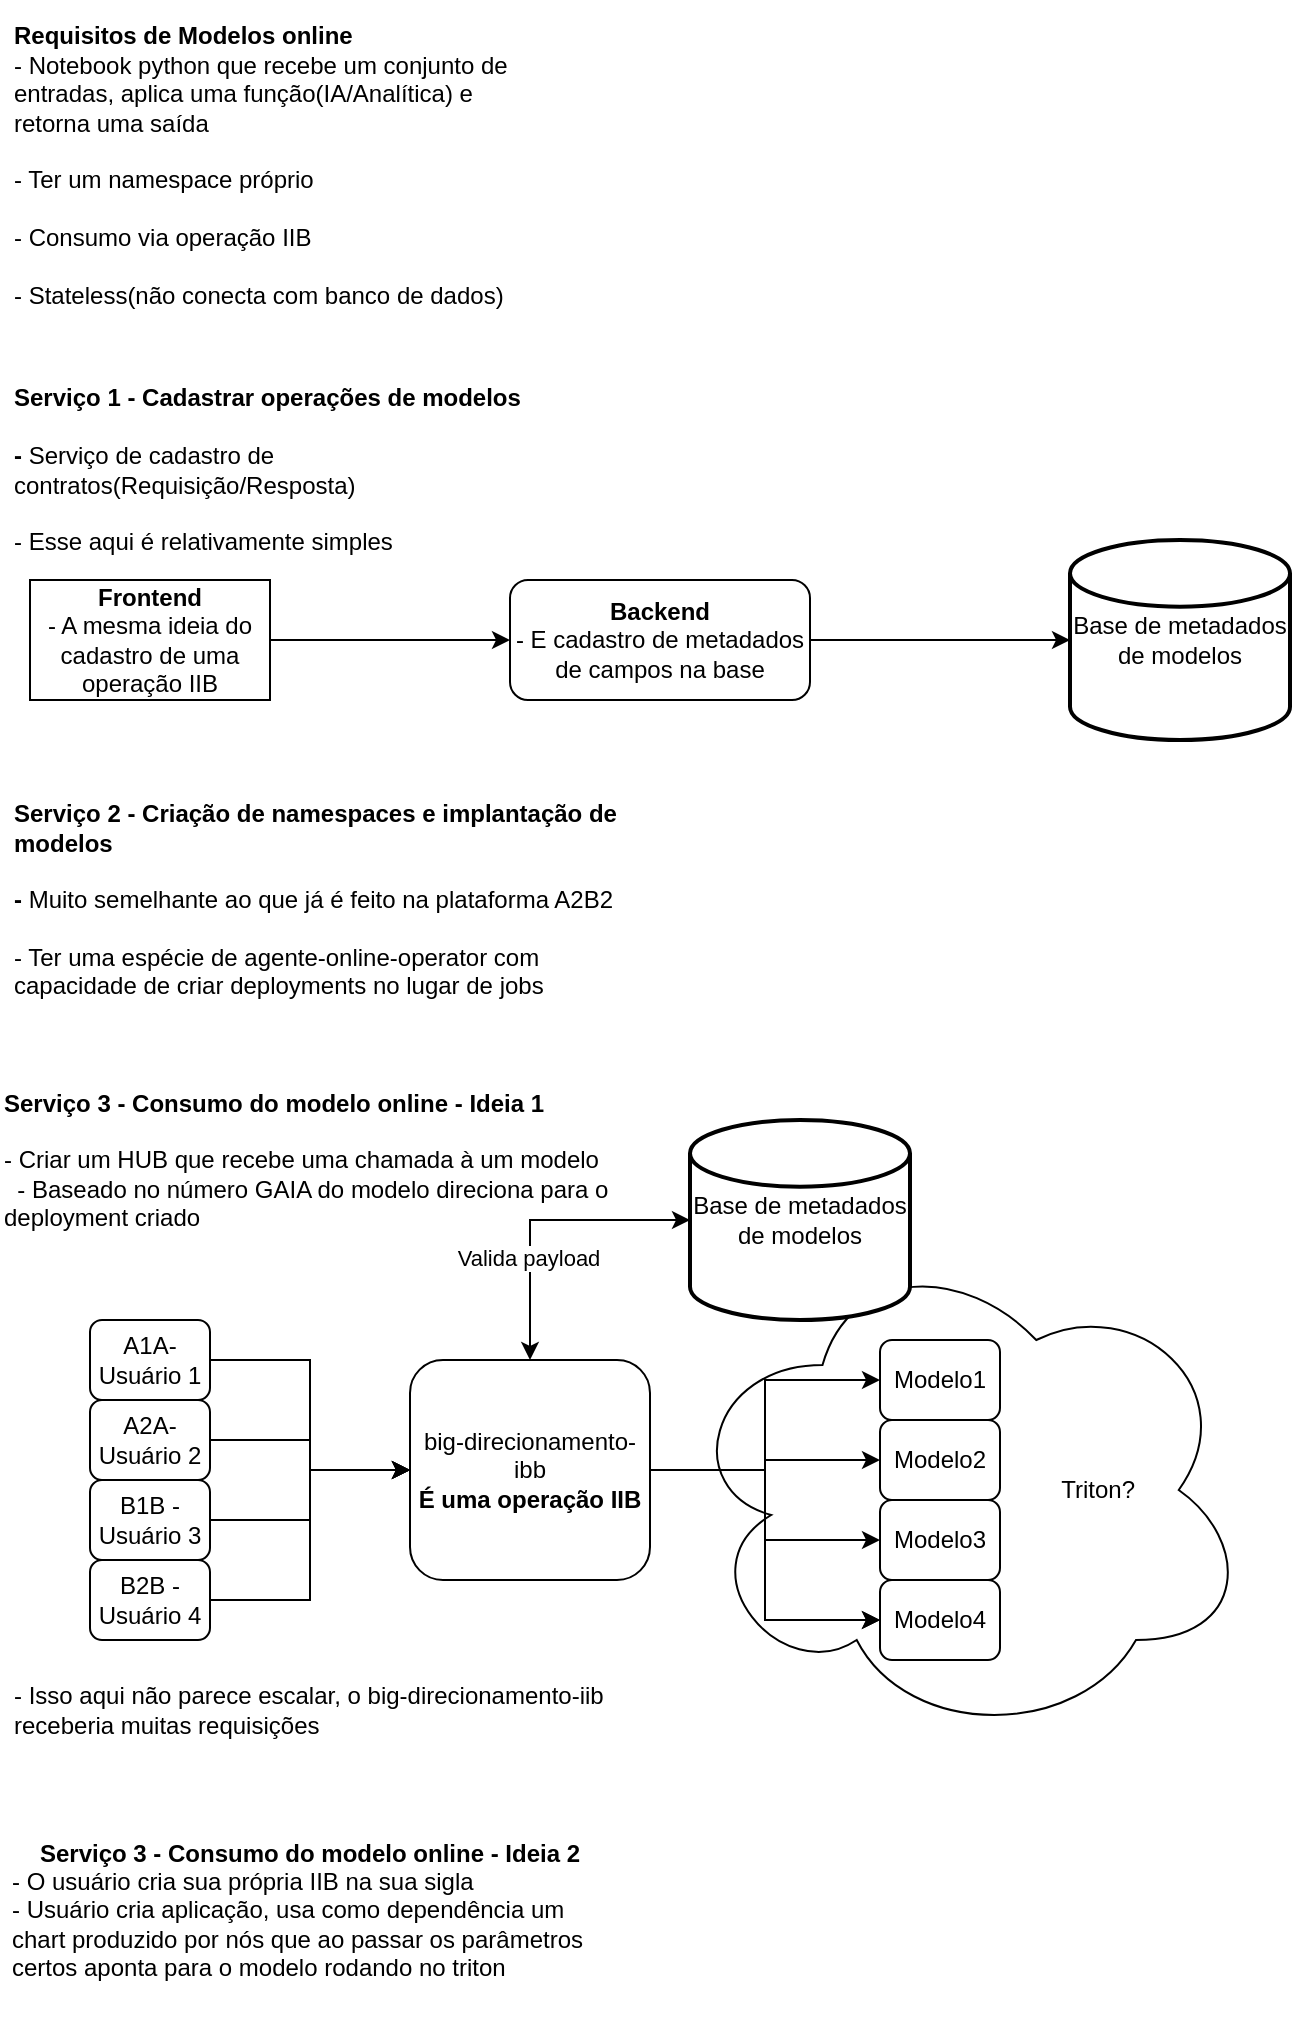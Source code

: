 <mxfile version="26.0.5">
  <diagram name="Page-1" id="F6BhM53N_ITtsMdzpP2n">
    <mxGraphModel dx="2045" dy="615" grid="1" gridSize="10" guides="1" tooltips="1" connect="1" arrows="1" fold="1" page="1" pageScale="1" pageWidth="850" pageHeight="1100" math="0" shadow="0">
      <root>
        <mxCell id="0" />
        <mxCell id="1" parent="0" />
        <mxCell id="OAvGSqqMQwYdZcl9DCns-47" value="&amp;nbsp; &amp;nbsp; &amp;nbsp; &amp;nbsp; &amp;nbsp; &amp;nbsp; &amp;nbsp; &amp;nbsp; &amp;nbsp; &amp;nbsp; &amp;nbsp; &amp;nbsp; &amp;nbsp; &amp;nbsp; &amp;nbsp; &amp;nbsp; &amp;nbsp; &amp;nbsp; &amp;nbsp; &amp;nbsp; Triton?" style="ellipse;shape=cloud;whiteSpace=wrap;html=1;" vertex="1" parent="1">
          <mxGeometry x="325" y="650" width="285" height="250" as="geometry" />
        </mxCell>
        <mxCell id="OAvGSqqMQwYdZcl9DCns-3" value="&lt;b&gt;Requisitos de Modelos online&lt;/b&gt;&lt;div&gt;- Notebook python que recebe um conjunto de entradas, aplica uma função(IA/Analítica) e retorna uma saída&lt;br&gt;&lt;br&gt;&lt;/div&gt;&lt;div&gt;- Ter um namespace próprio&lt;br&gt;&lt;br&gt;&lt;/div&gt;&lt;div&gt;- Consumo via operação IIB&lt;/div&gt;&lt;div&gt;&lt;br&gt;&lt;/div&gt;&lt;div&gt;- Stateless(não conecta com banco de dados)&lt;div style=&quot;&quot;&gt;&lt;br&gt;&lt;/div&gt;&lt;/div&gt;" style="text;html=1;align=left;verticalAlign=middle;whiteSpace=wrap;rounded=0;" vertex="1" parent="1">
          <mxGeometry x="-10" y="30" width="250" height="180" as="geometry" />
        </mxCell>
        <mxCell id="OAvGSqqMQwYdZcl9DCns-9" style="edgeStyle=orthogonalEdgeStyle;rounded=0;orthogonalLoop=1;jettySize=auto;html=1;entryX=0;entryY=0.5;entryDx=0;entryDy=0;" edge="1" parent="1" source="OAvGSqqMQwYdZcl9DCns-4" target="OAvGSqqMQwYdZcl9DCns-8">
          <mxGeometry relative="1" as="geometry" />
        </mxCell>
        <mxCell id="OAvGSqqMQwYdZcl9DCns-4" value="&lt;b&gt;Frontend&lt;/b&gt;&lt;br&gt;- A mesma ideia do cadastro de uma operação IIB" style="rounded=0;whiteSpace=wrap;html=1;" vertex="1" parent="1">
          <mxGeometry y="320" width="120" height="60" as="geometry" />
        </mxCell>
        <mxCell id="OAvGSqqMQwYdZcl9DCns-6" value="Base de metadados de modelos" style="strokeWidth=2;html=1;shape=mxgraph.flowchart.database;whiteSpace=wrap;" vertex="1" parent="1">
          <mxGeometry x="520" y="300" width="110" height="100" as="geometry" />
        </mxCell>
        <mxCell id="OAvGSqqMQwYdZcl9DCns-7" value="&lt;b&gt;Serviço 1 - Cadastrar operações de modelos&lt;/b&gt;&lt;div&gt;&lt;b&gt;&lt;br&gt;&lt;/b&gt;&lt;/div&gt;&lt;div&gt;&lt;b&gt;- &lt;/b&gt;Serviço de cadastro de contratos(Requisição/Resposta)&lt;br&gt;&lt;br&gt;- Esse aqui é relativamente simples&lt;/div&gt;" style="text;html=1;align=left;verticalAlign=middle;whiteSpace=wrap;rounded=0;" vertex="1" parent="1">
          <mxGeometry x="-10" y="220" width="300" height="90" as="geometry" />
        </mxCell>
        <mxCell id="OAvGSqqMQwYdZcl9DCns-10" style="edgeStyle=orthogonalEdgeStyle;rounded=0;orthogonalLoop=1;jettySize=auto;html=1;entryX=0;entryY=0.5;entryDx=0;entryDy=0;entryPerimeter=0;" edge="1" parent="1" source="OAvGSqqMQwYdZcl9DCns-8" target="OAvGSqqMQwYdZcl9DCns-6">
          <mxGeometry relative="1" as="geometry">
            <mxPoint x="480" y="350" as="targetPoint" />
          </mxGeometry>
        </mxCell>
        <mxCell id="OAvGSqqMQwYdZcl9DCns-8" value="&lt;b&gt;Backend&lt;/b&gt;&lt;div&gt;- E cadastro de metadados de campos na base&lt;/div&gt;" style="rounded=1;whiteSpace=wrap;html=1;" vertex="1" parent="1">
          <mxGeometry x="240" y="320" width="150" height="60" as="geometry" />
        </mxCell>
        <mxCell id="OAvGSqqMQwYdZcl9DCns-17" value="&lt;b&gt;Serviço 2 - Criação de namespaces e implantação de modelos&lt;/b&gt;&lt;div&gt;&lt;b&gt;&lt;br&gt;&lt;/b&gt;&lt;/div&gt;&lt;div&gt;&lt;b&gt;- &lt;/b&gt;Muito semelhante ao que já é feito na plataforma A2B2&amp;nbsp;&lt;/div&gt;&lt;div&gt;&lt;br&gt;&lt;/div&gt;&lt;div&gt;- Ter uma espécie de agente-online-operator com capacidade de criar deployments no lugar de jobs&lt;/div&gt;" style="text;html=1;align=left;verticalAlign=middle;whiteSpace=wrap;rounded=0;" vertex="1" parent="1">
          <mxGeometry x="-10" y="420" width="310" height="120" as="geometry" />
        </mxCell>
        <mxCell id="OAvGSqqMQwYdZcl9DCns-18" value="&lt;b&gt;Serviço 3 - Consumo do modelo online - Ideia 1&lt;/b&gt;&lt;div&gt;&lt;br&gt;&lt;/div&gt;&lt;div&gt;- Criar um HUB que recebe uma chamada à um modelo&lt;br&gt;&amp;nbsp; - Baseado no número GAIA do modelo direciona para o deployment criado&lt;/div&gt;" style="text;html=1;align=left;verticalAlign=middle;whiteSpace=wrap;rounded=0;" vertex="1" parent="1">
          <mxGeometry x="-15" y="550" width="310" height="120" as="geometry" />
        </mxCell>
        <mxCell id="OAvGSqqMQwYdZcl9DCns-30" style="edgeStyle=orthogonalEdgeStyle;rounded=0;orthogonalLoop=1;jettySize=auto;html=1;entryX=0;entryY=0.5;entryDx=0;entryDy=0;" edge="1" parent="1" source="OAvGSqqMQwYdZcl9DCns-20" target="OAvGSqqMQwYdZcl9DCns-32">
          <mxGeometry relative="1" as="geometry">
            <mxPoint x="350" y="670" as="targetPoint" />
          </mxGeometry>
        </mxCell>
        <mxCell id="OAvGSqqMQwYdZcl9DCns-37" style="edgeStyle=orthogonalEdgeStyle;rounded=0;orthogonalLoop=1;jettySize=auto;html=1;" edge="1" parent="1" source="OAvGSqqMQwYdZcl9DCns-20" target="OAvGSqqMQwYdZcl9DCns-36">
          <mxGeometry relative="1" as="geometry" />
        </mxCell>
        <mxCell id="OAvGSqqMQwYdZcl9DCns-39" style="edgeStyle=orthogonalEdgeStyle;rounded=0;orthogonalLoop=1;jettySize=auto;html=1;entryX=0;entryY=0.5;entryDx=0;entryDy=0;" edge="1" parent="1" source="OAvGSqqMQwYdZcl9DCns-20" target="OAvGSqqMQwYdZcl9DCns-33">
          <mxGeometry relative="1" as="geometry" />
        </mxCell>
        <mxCell id="OAvGSqqMQwYdZcl9DCns-40" style="edgeStyle=orthogonalEdgeStyle;rounded=0;orthogonalLoop=1;jettySize=auto;html=1;entryX=0;entryY=0.5;entryDx=0;entryDy=0;" edge="1" parent="1" source="OAvGSqqMQwYdZcl9DCns-20" target="OAvGSqqMQwYdZcl9DCns-35">
          <mxGeometry relative="1" as="geometry" />
        </mxCell>
        <mxCell id="OAvGSqqMQwYdZcl9DCns-41" style="edgeStyle=orthogonalEdgeStyle;rounded=0;orthogonalLoop=1;jettySize=auto;html=1;entryX=0;entryY=0.5;entryDx=0;entryDy=0;" edge="1" parent="1" source="OAvGSqqMQwYdZcl9DCns-20" target="OAvGSqqMQwYdZcl9DCns-36">
          <mxGeometry relative="1" as="geometry" />
        </mxCell>
        <mxCell id="OAvGSqqMQwYdZcl9DCns-20" value="big-direcionamento-ibb&lt;div&gt;&lt;b&gt;É uma operação IIB&lt;/b&gt;&lt;/div&gt;" style="rounded=1;whiteSpace=wrap;html=1;" vertex="1" parent="1">
          <mxGeometry x="190" y="710" width="120" height="110" as="geometry" />
        </mxCell>
        <mxCell id="OAvGSqqMQwYdZcl9DCns-26" style="edgeStyle=orthogonalEdgeStyle;rounded=0;orthogonalLoop=1;jettySize=auto;html=1;entryX=0;entryY=0.5;entryDx=0;entryDy=0;" edge="1" parent="1" source="OAvGSqqMQwYdZcl9DCns-21" target="OAvGSqqMQwYdZcl9DCns-20">
          <mxGeometry relative="1" as="geometry" />
        </mxCell>
        <mxCell id="OAvGSqqMQwYdZcl9DCns-21" value="A1A- Usuário 1" style="rounded=1;whiteSpace=wrap;html=1;" vertex="1" parent="1">
          <mxGeometry x="30" y="690" width="60" height="40" as="geometry" />
        </mxCell>
        <mxCell id="OAvGSqqMQwYdZcl9DCns-27" style="edgeStyle=orthogonalEdgeStyle;rounded=0;orthogonalLoop=1;jettySize=auto;html=1;entryX=0;entryY=0.5;entryDx=0;entryDy=0;" edge="1" parent="1" source="OAvGSqqMQwYdZcl9DCns-23" target="OAvGSqqMQwYdZcl9DCns-20">
          <mxGeometry relative="1" as="geometry" />
        </mxCell>
        <mxCell id="OAvGSqqMQwYdZcl9DCns-23" value="A2A-Usuário 2" style="rounded=1;whiteSpace=wrap;html=1;" vertex="1" parent="1">
          <mxGeometry x="30" y="730" width="60" height="40" as="geometry" />
        </mxCell>
        <mxCell id="OAvGSqqMQwYdZcl9DCns-44" style="edgeStyle=orthogonalEdgeStyle;rounded=0;orthogonalLoop=1;jettySize=auto;html=1;entryX=0;entryY=0.5;entryDx=0;entryDy=0;" edge="1" parent="1" source="OAvGSqqMQwYdZcl9DCns-24" target="OAvGSqqMQwYdZcl9DCns-20">
          <mxGeometry relative="1" as="geometry" />
        </mxCell>
        <mxCell id="OAvGSqqMQwYdZcl9DCns-24" value="B1B -Usuário 3" style="rounded=1;whiteSpace=wrap;html=1;" vertex="1" parent="1">
          <mxGeometry x="30" y="770" width="60" height="40" as="geometry" />
        </mxCell>
        <mxCell id="OAvGSqqMQwYdZcl9DCns-29" style="edgeStyle=orthogonalEdgeStyle;rounded=0;orthogonalLoop=1;jettySize=auto;html=1;entryX=0;entryY=0.5;entryDx=0;entryDy=0;" edge="1" parent="1" source="OAvGSqqMQwYdZcl9DCns-25" target="OAvGSqqMQwYdZcl9DCns-20">
          <mxGeometry relative="1" as="geometry">
            <Array as="points">
              <mxPoint x="140" y="830" />
              <mxPoint x="140" y="765" />
            </Array>
          </mxGeometry>
        </mxCell>
        <mxCell id="OAvGSqqMQwYdZcl9DCns-25" value="B2B - Usuário 4" style="rounded=1;whiteSpace=wrap;html=1;" vertex="1" parent="1">
          <mxGeometry x="30" y="810" width="60" height="40" as="geometry" />
        </mxCell>
        <mxCell id="OAvGSqqMQwYdZcl9DCns-32" value="Modelo1" style="rounded=1;whiteSpace=wrap;html=1;" vertex="1" parent="1">
          <mxGeometry x="425" y="700" width="60" height="40" as="geometry" />
        </mxCell>
        <mxCell id="OAvGSqqMQwYdZcl9DCns-33" value="Modelo2" style="rounded=1;whiteSpace=wrap;html=1;" vertex="1" parent="1">
          <mxGeometry x="425" y="740" width="60" height="40" as="geometry" />
        </mxCell>
        <mxCell id="OAvGSqqMQwYdZcl9DCns-35" value="Modelo3" style="rounded=1;whiteSpace=wrap;html=1;" vertex="1" parent="1">
          <mxGeometry x="425" y="780" width="60" height="40" as="geometry" />
        </mxCell>
        <mxCell id="OAvGSqqMQwYdZcl9DCns-36" value="Modelo4" style="rounded=1;whiteSpace=wrap;html=1;" vertex="1" parent="1">
          <mxGeometry x="425" y="820" width="60" height="40" as="geometry" />
        </mxCell>
        <mxCell id="OAvGSqqMQwYdZcl9DCns-45" style="edgeStyle=orthogonalEdgeStyle;rounded=0;orthogonalLoop=1;jettySize=auto;html=1;startArrow=classic;startFill=1;" edge="1" parent="1" source="OAvGSqqMQwYdZcl9DCns-43" target="OAvGSqqMQwYdZcl9DCns-20">
          <mxGeometry relative="1" as="geometry" />
        </mxCell>
        <mxCell id="OAvGSqqMQwYdZcl9DCns-46" value="Valida payload" style="edgeLabel;html=1;align=center;verticalAlign=middle;resizable=0;points=[];" vertex="1" connectable="0" parent="OAvGSqqMQwYdZcl9DCns-45">
          <mxGeometry x="0.322" y="-1" relative="1" as="geometry">
            <mxPoint as="offset" />
          </mxGeometry>
        </mxCell>
        <mxCell id="OAvGSqqMQwYdZcl9DCns-43" value="Base de metadados de modelos" style="strokeWidth=2;html=1;shape=mxgraph.flowchart.database;whiteSpace=wrap;" vertex="1" parent="1">
          <mxGeometry x="330" y="590" width="110" height="100" as="geometry" />
        </mxCell>
        <mxCell id="OAvGSqqMQwYdZcl9DCns-49" value="- Isso aqui não parece escalar, o big-direcionamento-iib receberia muitas requisições" style="text;html=1;align=left;verticalAlign=middle;whiteSpace=wrap;rounded=0;" vertex="1" parent="1">
          <mxGeometry x="-10" y="870" width="350" height="30" as="geometry" />
        </mxCell>
        <mxCell id="OAvGSqqMQwYdZcl9DCns-51" value="&lt;b&gt;Serviço 3 - Consumo do modelo online - Ideia 2&lt;/b&gt;&lt;div style=&quot;text-align: left;&quot;&gt;- O usuário cria sua própria IIB na sua sigla&lt;/div&gt;&lt;div style=&quot;text-align: left;&quot;&gt;- Usuário cria aplicação, usa como dependência um chart produzido por nós que ao passar os parâmetros certos aponta para o modelo rodando no triton&lt;/div&gt;" style="text;html=1;align=center;verticalAlign=middle;whiteSpace=wrap;rounded=0;" vertex="1" parent="1">
          <mxGeometry x="-10" y="930" width="300" height="110" as="geometry" />
        </mxCell>
      </root>
    </mxGraphModel>
  </diagram>
</mxfile>
